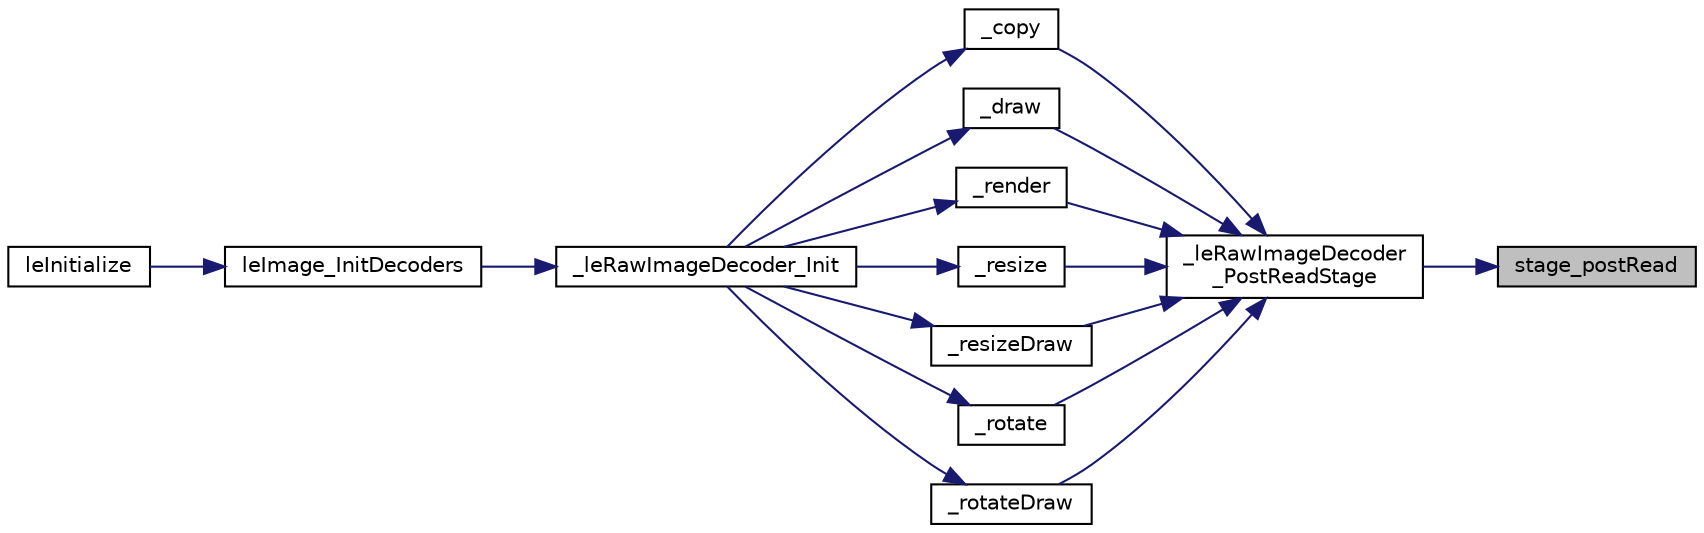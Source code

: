 digraph "stage_postRead"
{
 // LATEX_PDF_SIZE
  edge [fontname="Helvetica",fontsize="10",labelfontname="Helvetica",labelfontsize="10"];
  node [fontname="Helvetica",fontsize="10",shape=record];
  rankdir="RL";
  Node1 [label="stage_postRead",height=0.2,width=0.4,color="black", fillcolor="grey75", style="filled", fontcolor="black",tooltip=" "];
  Node1 -> Node2 [dir="back",color="midnightblue",fontsize="10",style="solid",fontname="Helvetica"];
  Node2 [label="_leRawImageDecoder\l_PostReadStage",height=0.2,width=0.4,color="black", fillcolor="white", style="filled",URL="$legato__imagedecoder__raw__scale_8c.html#affa2da6eeda26e4ad49815f2e26ffda7",tooltip=" "];
  Node2 -> Node3 [dir="back",color="midnightblue",fontsize="10",style="solid",fontname="Helvetica"];
  Node3 [label="_copy",height=0.2,width=0.4,color="black", fillcolor="white", style="filled",URL="$legato__imagedecoder__raw_8c.html#a3efc8acc56e4b69cecaf21356e001828",tooltip=" "];
  Node3 -> Node4 [dir="back",color="midnightblue",fontsize="10",style="solid",fontname="Helvetica"];
  Node4 [label="_leRawImageDecoder_Init",height=0.2,width=0.4,color="black", fillcolor="white", style="filled",URL="$legato__imagedecoder__raw_8c.html#ab34726b9432e13b08cb542d76d9e0713",tooltip=" "];
  Node4 -> Node5 [dir="back",color="midnightblue",fontsize="10",style="solid",fontname="Helvetica"];
  Node5 [label="leImage_InitDecoders",height=0.2,width=0.4,color="black", fillcolor="white", style="filled",URL="$legato__image_8h.html#a7a6d3cdba6482332405eecf52c83cc65",tooltip=" "];
  Node5 -> Node6 [dir="back",color="midnightblue",fontsize="10",style="solid",fontname="Helvetica"];
  Node6 [label="leInitialize",height=0.2,width=0.4,color="black", fillcolor="white", style="filled",URL="$legato__state_8h.html#a1467181552ce6400971058ea64ca68bd",tooltip=" "];
  Node2 -> Node7 [dir="back",color="midnightblue",fontsize="10",style="solid",fontname="Helvetica"];
  Node7 [label="_draw",height=0.2,width=0.4,color="black", fillcolor="white", style="filled",URL="$legato__imagedecoder__raw_8c.html#a38d60323e8942c33babe19e1b3b3a8e7",tooltip=" "];
  Node7 -> Node4 [dir="back",color="midnightblue",fontsize="10",style="solid",fontname="Helvetica"];
  Node2 -> Node8 [dir="back",color="midnightblue",fontsize="10",style="solid",fontname="Helvetica"];
  Node8 [label="_render",height=0.2,width=0.4,color="black", fillcolor="white", style="filled",URL="$legato__imagedecoder__raw_8c.html#abfeeb490086c29b49fc5cf918fa21c2e",tooltip=" "];
  Node8 -> Node4 [dir="back",color="midnightblue",fontsize="10",style="solid",fontname="Helvetica"];
  Node2 -> Node9 [dir="back",color="midnightblue",fontsize="10",style="solid",fontname="Helvetica"];
  Node9 [label="_resize",height=0.2,width=0.4,color="black", fillcolor="white", style="filled",URL="$legato__imagedecoder__raw_8c.html#a5c07712cae284305dd4f4569c980dfd9",tooltip=" "];
  Node9 -> Node4 [dir="back",color="midnightblue",fontsize="10",style="solid",fontname="Helvetica"];
  Node2 -> Node10 [dir="back",color="midnightblue",fontsize="10",style="solid",fontname="Helvetica"];
  Node10 [label="_resizeDraw",height=0.2,width=0.4,color="black", fillcolor="white", style="filled",URL="$legato__imagedecoder__raw_8c.html#a2a3bfb63f59758cd47eed17b8697a762",tooltip=" "];
  Node10 -> Node4 [dir="back",color="midnightblue",fontsize="10",style="solid",fontname="Helvetica"];
  Node2 -> Node11 [dir="back",color="midnightblue",fontsize="10",style="solid",fontname="Helvetica"];
  Node11 [label="_rotate",height=0.2,width=0.4,color="black", fillcolor="white", style="filled",URL="$legato__imagedecoder__raw_8c.html#a36b46c194b5397541d9f90cb89247f77",tooltip=" "];
  Node11 -> Node4 [dir="back",color="midnightblue",fontsize="10",style="solid",fontname="Helvetica"];
  Node2 -> Node12 [dir="back",color="midnightblue",fontsize="10",style="solid",fontname="Helvetica"];
  Node12 [label="_rotateDraw",height=0.2,width=0.4,color="black", fillcolor="white", style="filled",URL="$legato__imagedecoder__raw_8c.html#a4c5d939c97978870937bd9988ad8355c",tooltip=" "];
  Node12 -> Node4 [dir="back",color="midnightblue",fontsize="10",style="solid",fontname="Helvetica"];
}
